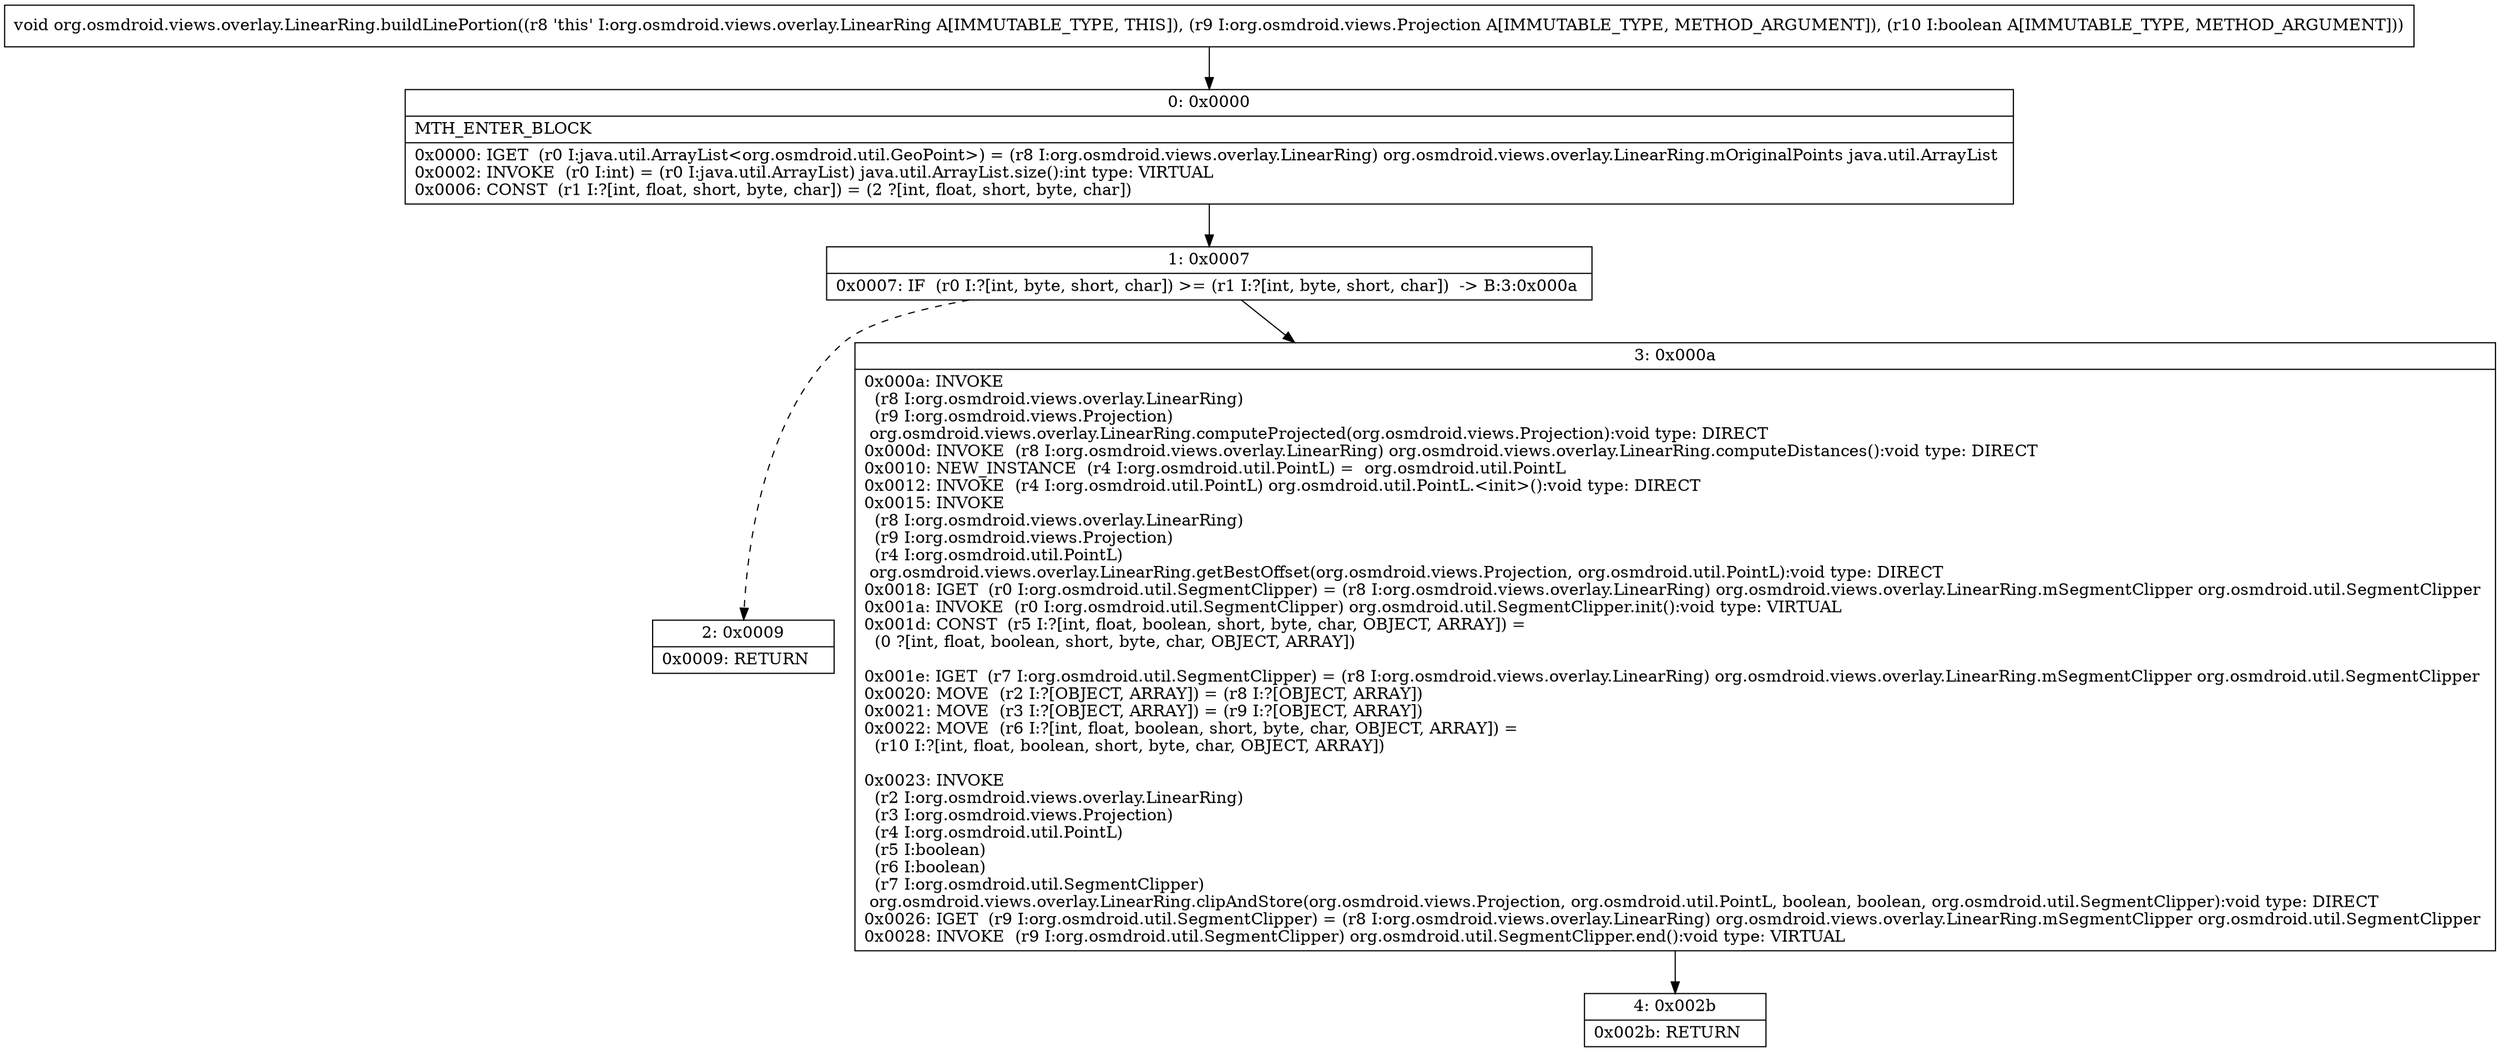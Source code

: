 digraph "CFG fororg.osmdroid.views.overlay.LinearRing.buildLinePortion(Lorg\/osmdroid\/views\/Projection;Z)V" {
Node_0 [shape=record,label="{0\:\ 0x0000|MTH_ENTER_BLOCK\l|0x0000: IGET  (r0 I:java.util.ArrayList\<org.osmdroid.util.GeoPoint\>) = (r8 I:org.osmdroid.views.overlay.LinearRing) org.osmdroid.views.overlay.LinearRing.mOriginalPoints java.util.ArrayList \l0x0002: INVOKE  (r0 I:int) = (r0 I:java.util.ArrayList) java.util.ArrayList.size():int type: VIRTUAL \l0x0006: CONST  (r1 I:?[int, float, short, byte, char]) = (2 ?[int, float, short, byte, char]) \l}"];
Node_1 [shape=record,label="{1\:\ 0x0007|0x0007: IF  (r0 I:?[int, byte, short, char]) \>= (r1 I:?[int, byte, short, char])  \-\> B:3:0x000a \l}"];
Node_2 [shape=record,label="{2\:\ 0x0009|0x0009: RETURN   \l}"];
Node_3 [shape=record,label="{3\:\ 0x000a|0x000a: INVOKE  \l  (r8 I:org.osmdroid.views.overlay.LinearRing)\l  (r9 I:org.osmdroid.views.Projection)\l org.osmdroid.views.overlay.LinearRing.computeProjected(org.osmdroid.views.Projection):void type: DIRECT \l0x000d: INVOKE  (r8 I:org.osmdroid.views.overlay.LinearRing) org.osmdroid.views.overlay.LinearRing.computeDistances():void type: DIRECT \l0x0010: NEW_INSTANCE  (r4 I:org.osmdroid.util.PointL) =  org.osmdroid.util.PointL \l0x0012: INVOKE  (r4 I:org.osmdroid.util.PointL) org.osmdroid.util.PointL.\<init\>():void type: DIRECT \l0x0015: INVOKE  \l  (r8 I:org.osmdroid.views.overlay.LinearRing)\l  (r9 I:org.osmdroid.views.Projection)\l  (r4 I:org.osmdroid.util.PointL)\l org.osmdroid.views.overlay.LinearRing.getBestOffset(org.osmdroid.views.Projection, org.osmdroid.util.PointL):void type: DIRECT \l0x0018: IGET  (r0 I:org.osmdroid.util.SegmentClipper) = (r8 I:org.osmdroid.views.overlay.LinearRing) org.osmdroid.views.overlay.LinearRing.mSegmentClipper org.osmdroid.util.SegmentClipper \l0x001a: INVOKE  (r0 I:org.osmdroid.util.SegmentClipper) org.osmdroid.util.SegmentClipper.init():void type: VIRTUAL \l0x001d: CONST  (r5 I:?[int, float, boolean, short, byte, char, OBJECT, ARRAY]) = \l  (0 ?[int, float, boolean, short, byte, char, OBJECT, ARRAY])\l \l0x001e: IGET  (r7 I:org.osmdroid.util.SegmentClipper) = (r8 I:org.osmdroid.views.overlay.LinearRing) org.osmdroid.views.overlay.LinearRing.mSegmentClipper org.osmdroid.util.SegmentClipper \l0x0020: MOVE  (r2 I:?[OBJECT, ARRAY]) = (r8 I:?[OBJECT, ARRAY]) \l0x0021: MOVE  (r3 I:?[OBJECT, ARRAY]) = (r9 I:?[OBJECT, ARRAY]) \l0x0022: MOVE  (r6 I:?[int, float, boolean, short, byte, char, OBJECT, ARRAY]) = \l  (r10 I:?[int, float, boolean, short, byte, char, OBJECT, ARRAY])\l \l0x0023: INVOKE  \l  (r2 I:org.osmdroid.views.overlay.LinearRing)\l  (r3 I:org.osmdroid.views.Projection)\l  (r4 I:org.osmdroid.util.PointL)\l  (r5 I:boolean)\l  (r6 I:boolean)\l  (r7 I:org.osmdroid.util.SegmentClipper)\l org.osmdroid.views.overlay.LinearRing.clipAndStore(org.osmdroid.views.Projection, org.osmdroid.util.PointL, boolean, boolean, org.osmdroid.util.SegmentClipper):void type: DIRECT \l0x0026: IGET  (r9 I:org.osmdroid.util.SegmentClipper) = (r8 I:org.osmdroid.views.overlay.LinearRing) org.osmdroid.views.overlay.LinearRing.mSegmentClipper org.osmdroid.util.SegmentClipper \l0x0028: INVOKE  (r9 I:org.osmdroid.util.SegmentClipper) org.osmdroid.util.SegmentClipper.end():void type: VIRTUAL \l}"];
Node_4 [shape=record,label="{4\:\ 0x002b|0x002b: RETURN   \l}"];
MethodNode[shape=record,label="{void org.osmdroid.views.overlay.LinearRing.buildLinePortion((r8 'this' I:org.osmdroid.views.overlay.LinearRing A[IMMUTABLE_TYPE, THIS]), (r9 I:org.osmdroid.views.Projection A[IMMUTABLE_TYPE, METHOD_ARGUMENT]), (r10 I:boolean A[IMMUTABLE_TYPE, METHOD_ARGUMENT])) }"];
MethodNode -> Node_0;
Node_0 -> Node_1;
Node_1 -> Node_2[style=dashed];
Node_1 -> Node_3;
Node_3 -> Node_4;
}

